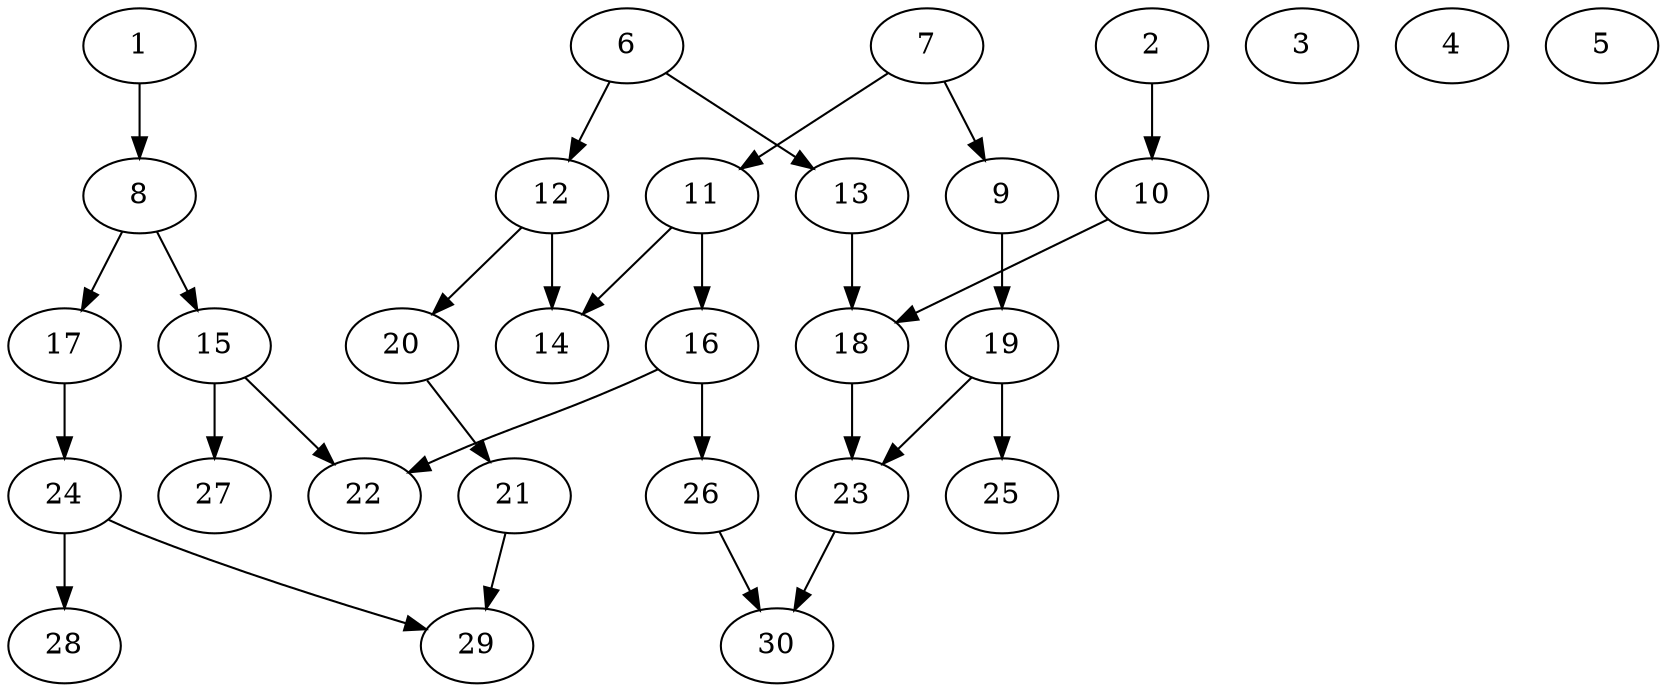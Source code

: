 // DAG automatically generated by daggen at Wed Apr 12 12:23:29 2017
// ./daggen --dot -n 30 --jump=1 --fat=0.6 --regularity=0.8 --density=0.2 
digraph G {
  1 [size="10606308248", alpha="0.14"]
  1 -> 8 [size ="536870912"]
  2 [size="231928233984", alpha="0.16"]
  2 -> 10 [size ="301989888"]
  3 [size="579318196", alpha="0.07"]
  4 [size="483630132886", alpha="0.17"]
  5 [size="549755813888", alpha="0.13"]
  6 [size="16749038048", alpha="0.05"]
  6 -> 12 [size ="301989888"]
  6 -> 13 [size ="301989888"]
  7 [size="8589934592", alpha="0.10"]
  7 -> 9 [size ="33554432"]
  7 -> 11 [size ="33554432"]
  8 [size="281897844150", alpha="0.04"]
  8 -> 15 [size ="301989888"]
  8 -> 17 [size ="301989888"]
  9 [size="549755813888", alpha="0.05"]
  9 -> 19 [size ="536870912"]
  10 [size="146514635676", alpha="0.06"]
  10 -> 18 [size ="134217728"]
  11 [size="782757789696", alpha="0.16"]
  11 -> 14 [size ="679477248"]
  11 -> 16 [size ="679477248"]
  12 [size="338562430128", alpha="0.08"]
  12 -> 14 [size ="536870912"]
  12 -> 20 [size ="536870912"]
  13 [size="368293445632", alpha="0.01"]
  13 -> 18 [size ="411041792"]
  14 [size="68719476736", alpha="0.08"]
  15 [size="7340710850", alpha="0.04"]
  15 -> 22 [size ="536870912"]
  15 -> 27 [size ="536870912"]
  16 [size="112365215584", alpha="0.07"]
  16 -> 22 [size ="411041792"]
  16 -> 26 [size ="411041792"]
  17 [size="142330725348", alpha="0.13"]
  17 -> 24 [size ="209715200"]
  18 [size="8589934592", alpha="0.17"]
  18 -> 23 [size ="33554432"]
  19 [size="32376384835", alpha="0.15"]
  19 -> 23 [size ="33554432"]
  19 -> 25 [size ="33554432"]
  20 [size="1073741824000", alpha="0.10"]
  20 -> 21 [size ="838860800"]
  21 [size="255226000588", alpha="0.02"]
  21 -> 29 [size ="536870912"]
  22 [size="100689957897", alpha="0.18"]
  23 [size="1073741824000", alpha="0.12"]
  23 -> 30 [size ="838860800"]
  24 [size="231928233984", alpha="0.17"]
  24 -> 28 [size ="301989888"]
  24 -> 29 [size ="301989888"]
  25 [size="855482689206", alpha="0.19"]
  26 [size="56943270615", alpha="0.04"]
  26 -> 30 [size ="75497472"]
  27 [size="8589934592", alpha="0.00"]
  28 [size="549755813888", alpha="0.10"]
  29 [size="1915436216", alpha="0.10"]
  30 [size="1073741824000", alpha="0.20"]
}

